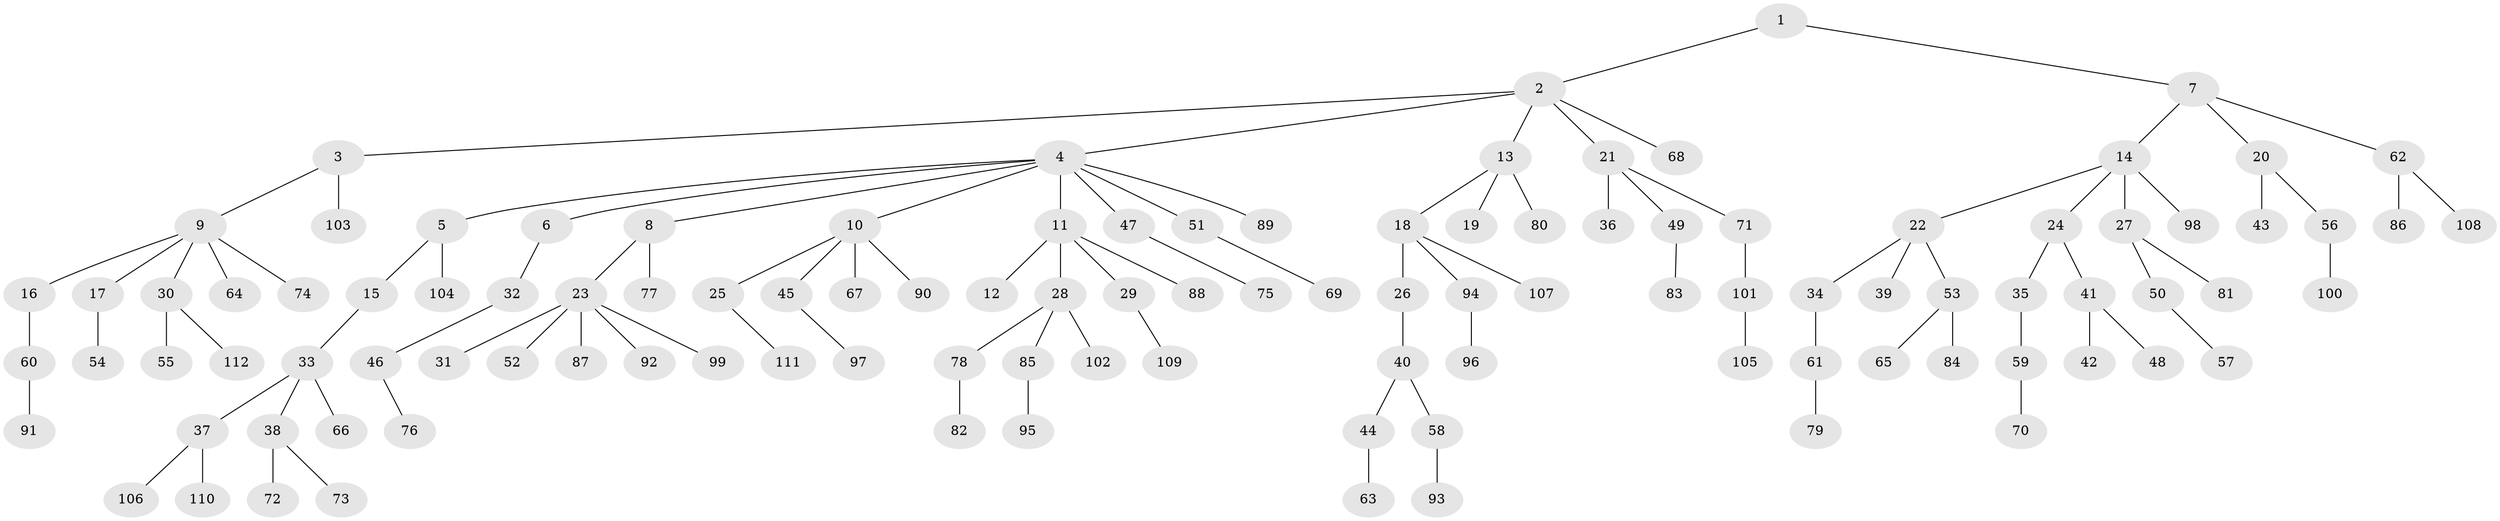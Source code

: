 // Generated by graph-tools (version 1.1) at 2025/50/03/09/25 03:50:22]
// undirected, 112 vertices, 111 edges
graph export_dot {
graph [start="1"]
  node [color=gray90,style=filled];
  1;
  2;
  3;
  4;
  5;
  6;
  7;
  8;
  9;
  10;
  11;
  12;
  13;
  14;
  15;
  16;
  17;
  18;
  19;
  20;
  21;
  22;
  23;
  24;
  25;
  26;
  27;
  28;
  29;
  30;
  31;
  32;
  33;
  34;
  35;
  36;
  37;
  38;
  39;
  40;
  41;
  42;
  43;
  44;
  45;
  46;
  47;
  48;
  49;
  50;
  51;
  52;
  53;
  54;
  55;
  56;
  57;
  58;
  59;
  60;
  61;
  62;
  63;
  64;
  65;
  66;
  67;
  68;
  69;
  70;
  71;
  72;
  73;
  74;
  75;
  76;
  77;
  78;
  79;
  80;
  81;
  82;
  83;
  84;
  85;
  86;
  87;
  88;
  89;
  90;
  91;
  92;
  93;
  94;
  95;
  96;
  97;
  98;
  99;
  100;
  101;
  102;
  103;
  104;
  105;
  106;
  107;
  108;
  109;
  110;
  111;
  112;
  1 -- 2;
  1 -- 7;
  2 -- 3;
  2 -- 4;
  2 -- 13;
  2 -- 21;
  2 -- 68;
  3 -- 9;
  3 -- 103;
  4 -- 5;
  4 -- 6;
  4 -- 8;
  4 -- 10;
  4 -- 11;
  4 -- 47;
  4 -- 51;
  4 -- 89;
  5 -- 15;
  5 -- 104;
  6 -- 32;
  7 -- 14;
  7 -- 20;
  7 -- 62;
  8 -- 23;
  8 -- 77;
  9 -- 16;
  9 -- 17;
  9 -- 30;
  9 -- 64;
  9 -- 74;
  10 -- 25;
  10 -- 45;
  10 -- 67;
  10 -- 90;
  11 -- 12;
  11 -- 28;
  11 -- 29;
  11 -- 88;
  13 -- 18;
  13 -- 19;
  13 -- 80;
  14 -- 22;
  14 -- 24;
  14 -- 27;
  14 -- 98;
  15 -- 33;
  16 -- 60;
  17 -- 54;
  18 -- 26;
  18 -- 94;
  18 -- 107;
  20 -- 43;
  20 -- 56;
  21 -- 36;
  21 -- 49;
  21 -- 71;
  22 -- 34;
  22 -- 39;
  22 -- 53;
  23 -- 31;
  23 -- 52;
  23 -- 87;
  23 -- 92;
  23 -- 99;
  24 -- 35;
  24 -- 41;
  25 -- 111;
  26 -- 40;
  27 -- 50;
  27 -- 81;
  28 -- 78;
  28 -- 85;
  28 -- 102;
  29 -- 109;
  30 -- 55;
  30 -- 112;
  32 -- 46;
  33 -- 37;
  33 -- 38;
  33 -- 66;
  34 -- 61;
  35 -- 59;
  37 -- 106;
  37 -- 110;
  38 -- 72;
  38 -- 73;
  40 -- 44;
  40 -- 58;
  41 -- 42;
  41 -- 48;
  44 -- 63;
  45 -- 97;
  46 -- 76;
  47 -- 75;
  49 -- 83;
  50 -- 57;
  51 -- 69;
  53 -- 65;
  53 -- 84;
  56 -- 100;
  58 -- 93;
  59 -- 70;
  60 -- 91;
  61 -- 79;
  62 -- 86;
  62 -- 108;
  71 -- 101;
  78 -- 82;
  85 -- 95;
  94 -- 96;
  101 -- 105;
}
